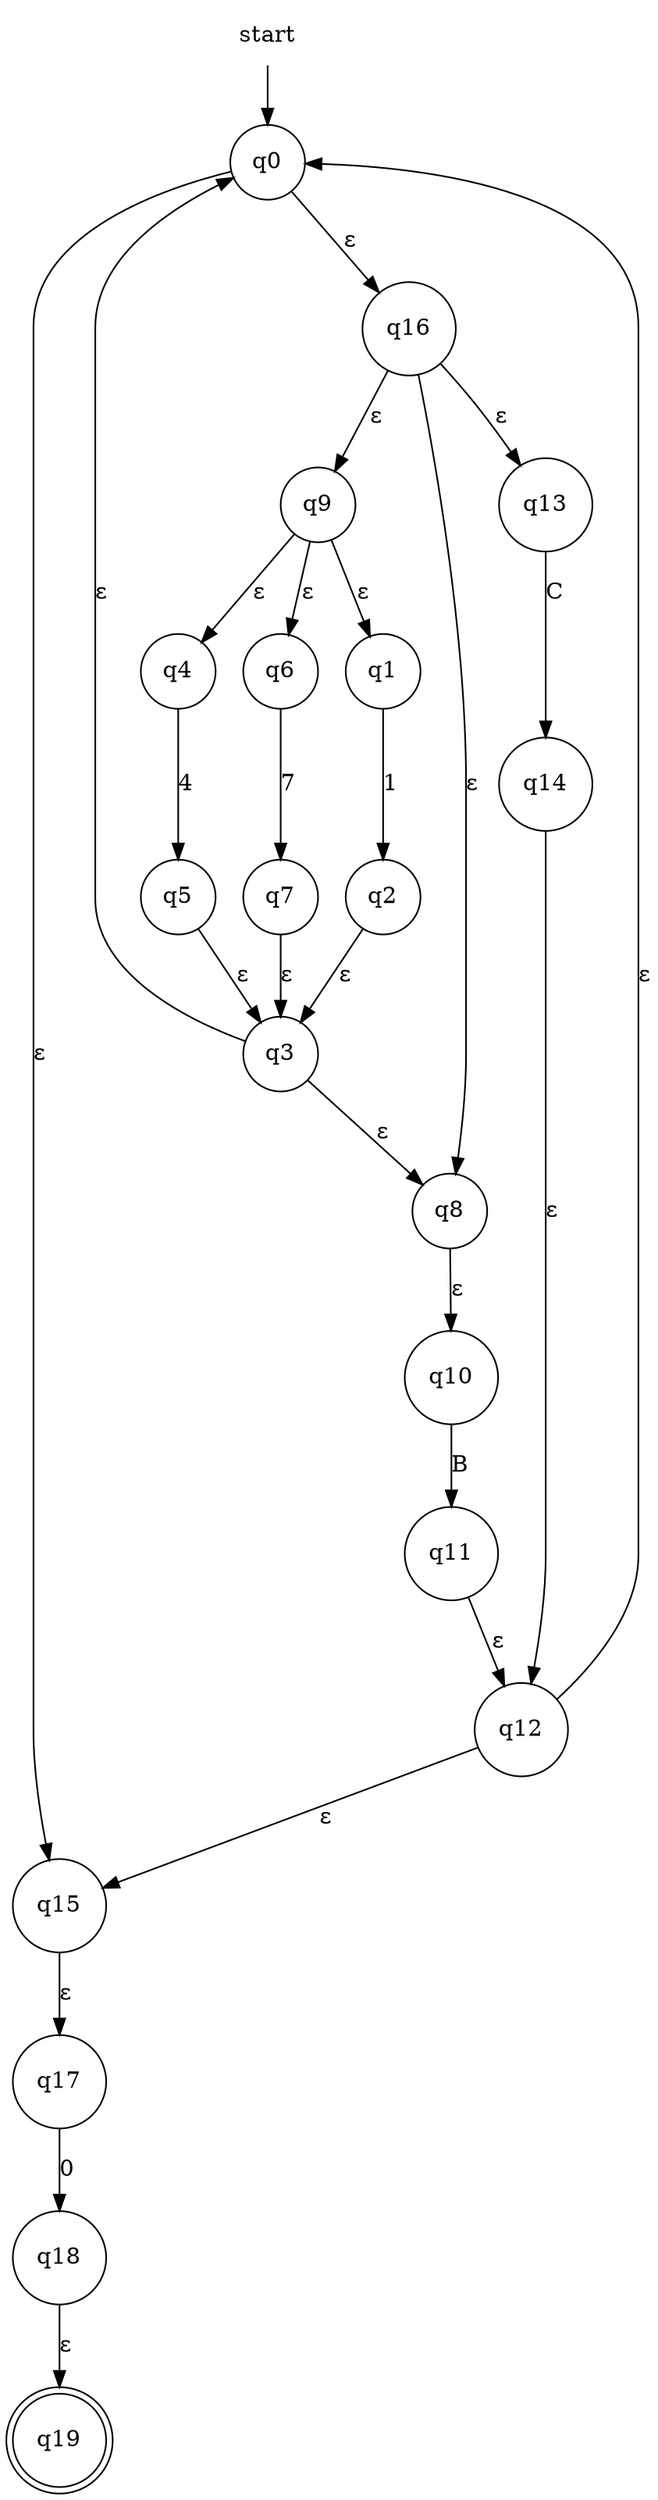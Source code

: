 digraph automaton {
    node [shape=none]; start;
    node [shape=doublecircle]; "q19";
    node [shape=circle];
    start -> "q0";
    "q0" -> "q15" [label="&epsilon;"];
    "q0" -> "q16" [label="&epsilon;"];
    "q1" -> "q2" [label="1"];
    "q2" -> "q3" [label="&epsilon;"];
    "q3" -> "q0" [label="&epsilon;"];
    "q3" -> "q8" [label="&epsilon;"];
    "q4" -> "q5" [label="4"];
    "q5" -> "q3" [label="&epsilon;"];
    "q6" -> "q7" [label="7"];
    "q7" -> "q3" [label="&epsilon;"];
    "q8" -> "q10" [label="&epsilon;"];
    "q9" -> "q1" [label="&epsilon;"];
    "q9" -> "q4" [label="&epsilon;"];
    "q9" -> "q6" [label="&epsilon;"];
    "q10" -> "q11" [label="B"];
    "q11" -> "q12" [label="&epsilon;"];
    "q12" -> "q0" [label="&epsilon;"];
    "q12" -> "q15" [label="&epsilon;"];
    "q13" -> "q14" [label="C"];
    "q14" -> "q12" [label="&epsilon;"];
    "q15" -> "q17" [label="&epsilon;"];
    "q16" -> "q8" [label="&epsilon;"];
    "q16" -> "q9" [label="&epsilon;"];
    "q16" -> "q13" [label="&epsilon;"];
    "q17" -> "q18" [label="0"];
    "q18" -> "q19" [label="&epsilon;"];
}

